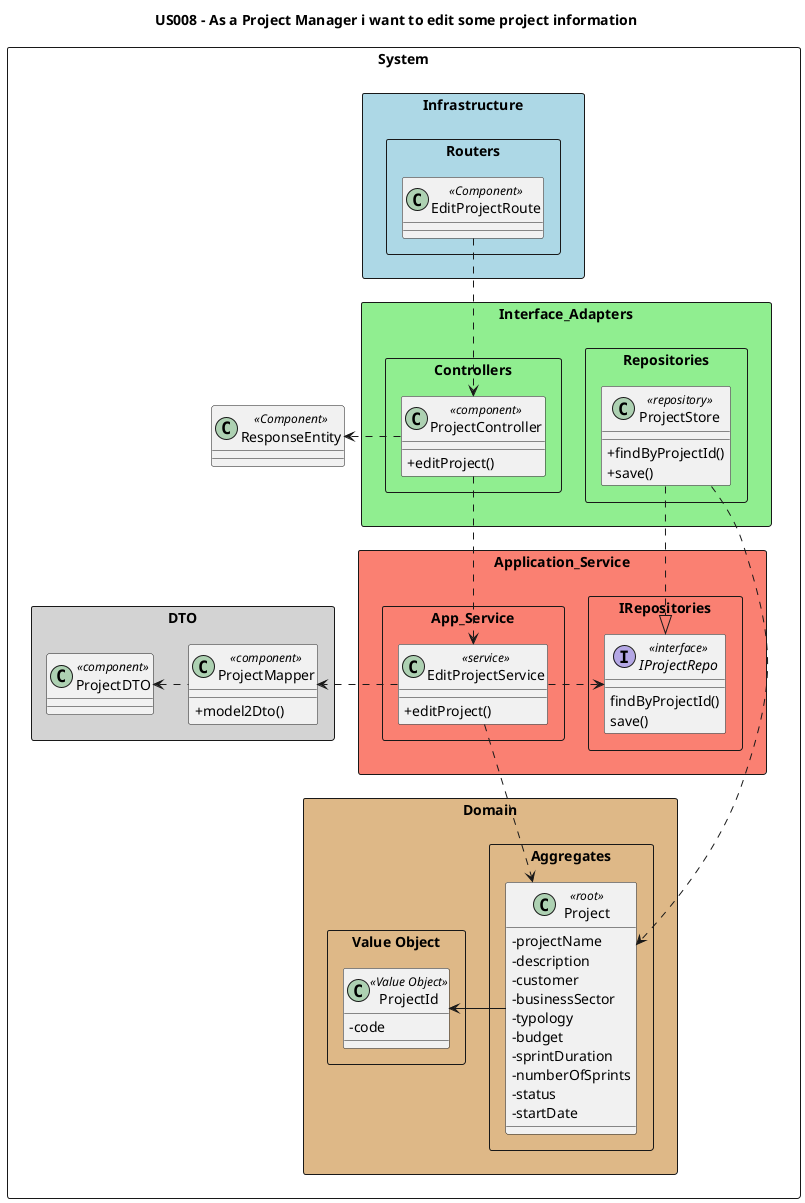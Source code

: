 @startuml
'https://plantuml.com/class-diagram

skinparam classAttributeIconSize 0

title US008 - As a Project Manager i want to edit some project information


package "System" <<Rectangle>> {

'-------------------INFRASTRUCTURE-----------------------'
package Infrastructure <<Rectangle>> #lightblue {

package Routers <<Rectangle>> {
class "EditProjectRoute" as route <<Component>>
}

}

'-------------------INTERFACE ADAPTERS-------------------'
package Interface_Adapters <<Rectangle>> #lightgreen{

package Controllers <<Rectangle>> {
class ProjectController <<component>> {
+editProject()
}
}

package Repositories <<Rectangle>> {
class ProjectStore <<repository>> {
+findByProjectId()
+save()
}
}

}

'-------------------APPLICATION SERVICE------------------'
package Application_Service <<Rectangle>> #salmon {

package IRepositories <<Rectangle>> {
interface IProjectRepo <<interface>>{
findByProjectId()
save()
}
}

package App_Service <<Rectangle>> {
class "EditProjectService" as srv <<service>> {
+editProject()
}
}

}

'-------------------DOMAIN-------------------------------'
package Domain <<Rectangle>> #burlywood{

package Aggregates <<Rectangle>> {
class Project <<root>> {
-projectName
-description
-customer
-businessSector
-typology
-budget
-sprintDuration
-numberOfSprints
-status
-startDate
}
}

package "Value Object" <<rectangle>>{
class "ProjectId" as projId << Value Object >>{
-code
}
}

}

'-------------------DTO----------------------------------'
package DTO <<Rectangle>> #lightgrey{
class ProjectMapper <<component>> {
+model2Dto()
}
class ProjectDTO <<component>>
}

'-------------------OTHERS-------------------------------'
class "ResponseEntity" as json <<Component>>

}

'-------------------RELATIONSHIPS------------------------'
route ..> ProjectController
ProjectController ..> srv
ProjectController .r> json
srv .> IProjectRepo
srv .r.> ProjectMapper
srv ..> Project
ProjectMapper .l> ProjectDTO
ProjectStore ..> Project
IProjectRepo <|.u. ProjectStore
Project -r> projId

@enduml